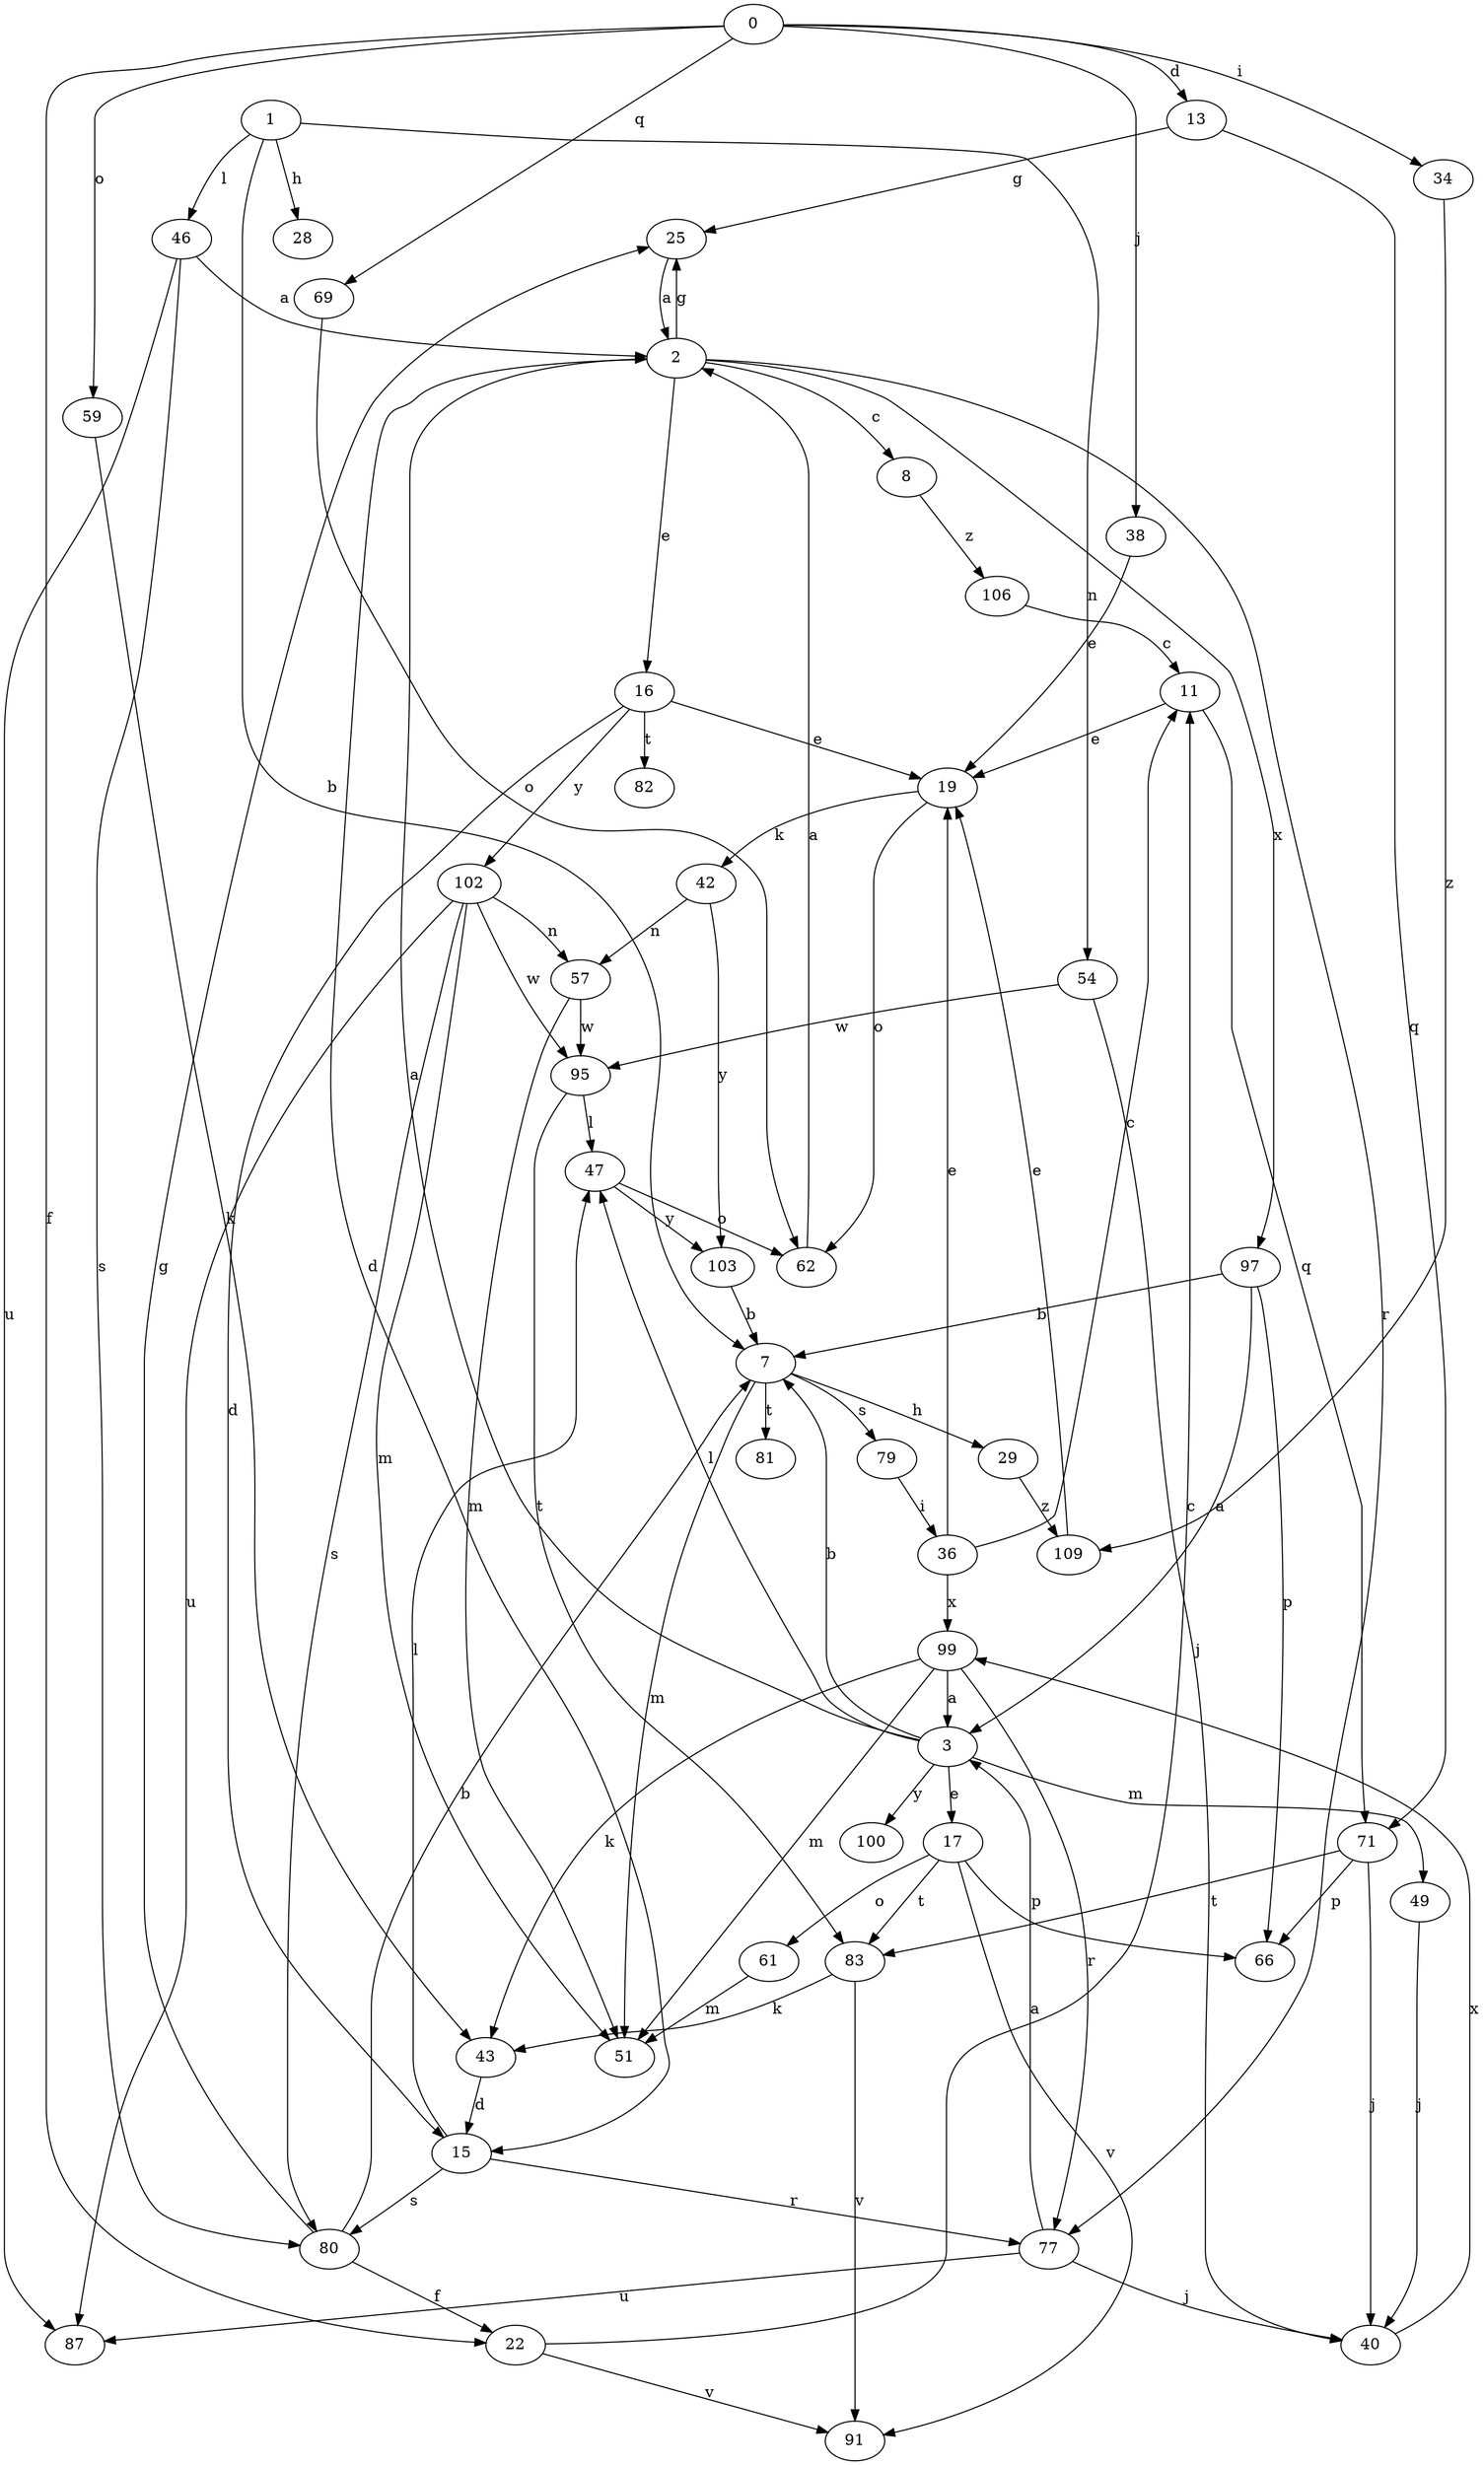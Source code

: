 strict digraph  {
0;
1;
2;
3;
7;
8;
11;
13;
15;
16;
17;
19;
22;
25;
28;
29;
34;
36;
38;
40;
42;
43;
46;
47;
49;
51;
54;
57;
59;
61;
62;
66;
69;
71;
77;
79;
80;
81;
82;
83;
87;
91;
95;
97;
99;
100;
102;
103;
106;
109;
0 -> 13  [label=d];
0 -> 22  [label=f];
0 -> 34  [label=i];
0 -> 38  [label=j];
0 -> 59  [label=o];
0 -> 69  [label=q];
1 -> 7  [label=b];
1 -> 28  [label=h];
1 -> 46  [label=l];
1 -> 54  [label=n];
2 -> 8  [label=c];
2 -> 15  [label=d];
2 -> 16  [label=e];
2 -> 25  [label=g];
2 -> 77  [label=r];
2 -> 97  [label=x];
3 -> 2  [label=a];
3 -> 7  [label=b];
3 -> 17  [label=e];
3 -> 47  [label=l];
3 -> 49  [label=m];
3 -> 100  [label=y];
7 -> 29  [label=h];
7 -> 51  [label=m];
7 -> 79  [label=s];
7 -> 81  [label=t];
8 -> 106  [label=z];
11 -> 19  [label=e];
11 -> 71  [label=q];
13 -> 25  [label=g];
13 -> 71  [label=q];
15 -> 47  [label=l];
15 -> 77  [label=r];
15 -> 80  [label=s];
16 -> 15  [label=d];
16 -> 19  [label=e];
16 -> 82  [label=t];
16 -> 102  [label=y];
17 -> 61  [label=o];
17 -> 66  [label=p];
17 -> 83  [label=t];
17 -> 91  [label=v];
19 -> 42  [label=k];
19 -> 62  [label=o];
22 -> 11  [label=c];
22 -> 91  [label=v];
25 -> 2  [label=a];
29 -> 109  [label=z];
34 -> 109  [label=z];
36 -> 11  [label=c];
36 -> 19  [label=e];
36 -> 99  [label=x];
38 -> 19  [label=e];
40 -> 99  [label=x];
42 -> 57  [label=n];
42 -> 103  [label=y];
43 -> 15  [label=d];
46 -> 2  [label=a];
46 -> 80  [label=s];
46 -> 87  [label=u];
47 -> 62  [label=o];
47 -> 103  [label=y];
49 -> 40  [label=j];
54 -> 40  [label=j];
54 -> 95  [label=w];
57 -> 51  [label=m];
57 -> 95  [label=w];
59 -> 43  [label=k];
61 -> 51  [label=m];
62 -> 2  [label=a];
69 -> 62  [label=o];
71 -> 40  [label=j];
71 -> 66  [label=p];
71 -> 83  [label=t];
77 -> 3  [label=a];
77 -> 40  [label=j];
77 -> 87  [label=u];
79 -> 36  [label=i];
80 -> 7  [label=b];
80 -> 22  [label=f];
80 -> 25  [label=g];
83 -> 43  [label=k];
83 -> 91  [label=v];
95 -> 47  [label=l];
95 -> 83  [label=t];
97 -> 3  [label=a];
97 -> 7  [label=b];
97 -> 66  [label=p];
99 -> 3  [label=a];
99 -> 43  [label=k];
99 -> 51  [label=m];
99 -> 77  [label=r];
102 -> 51  [label=m];
102 -> 57  [label=n];
102 -> 80  [label=s];
102 -> 87  [label=u];
102 -> 95  [label=w];
103 -> 7  [label=b];
106 -> 11  [label=c];
109 -> 19  [label=e];
}
